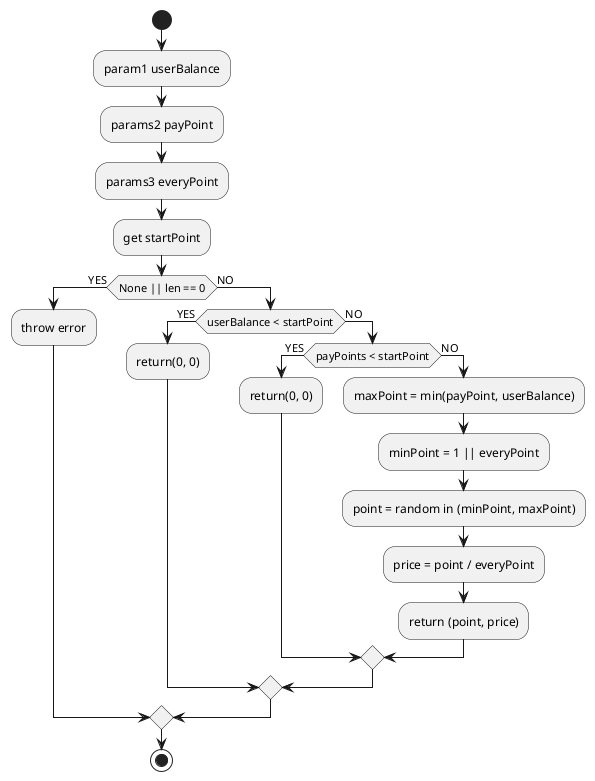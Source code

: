 @startuml Custom point
start
:param1 userBalance;
:params2 payPoint;
:params3 everyPoint;
:get startPoint;
if (None || len == 0) then (YES)
  :throw error;
else (NO)
  if (userBalance < startPoint) then (YES)
    :return(0, 0);
  else (NO)
    if (payPoints < startPoint) then (YES)
      :return(0, 0);
    else (NO)
      :maxPoint = min(payPoint, userBalance);
      :minPoint = 1 || everyPoint;
      :point = random in (minPoint, maxPoint);
      :price = point / everyPoint;
      :return (point, price);
    endif
  endif
endif
stop
@enduml